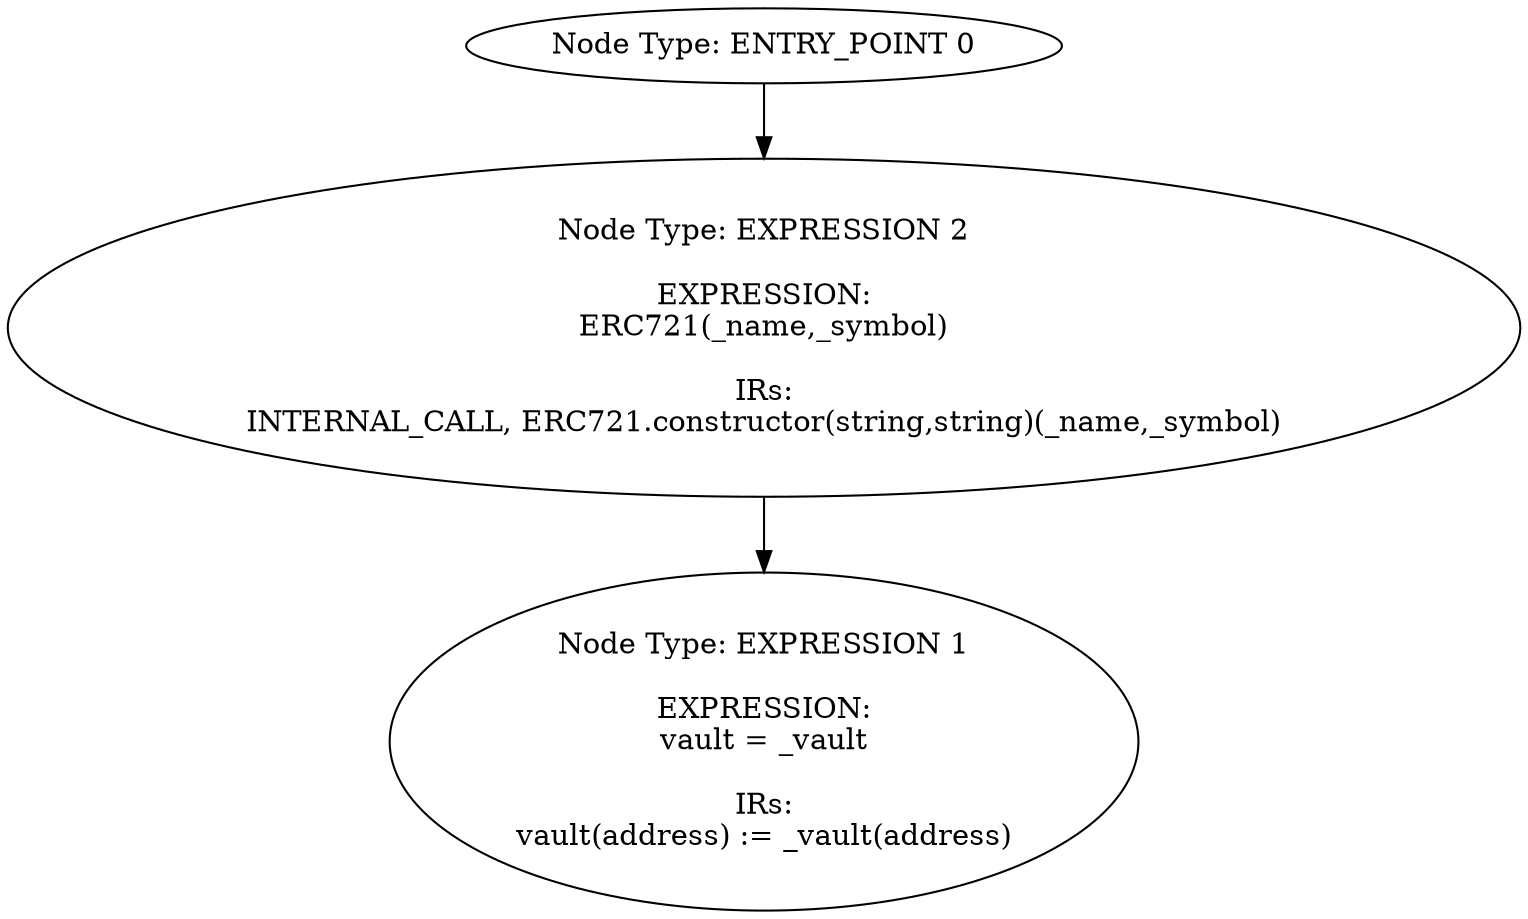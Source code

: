 digraph{
0[label="Node Type: ENTRY_POINT 0
"];
0->2;
1[label="Node Type: EXPRESSION 1

EXPRESSION:
vault = _vault

IRs:
vault(address) := _vault(address)"];
2[label="Node Type: EXPRESSION 2

EXPRESSION:
ERC721(_name,_symbol)

IRs:
INTERNAL_CALL, ERC721.constructor(string,string)(_name,_symbol)"];
2->1;
}
